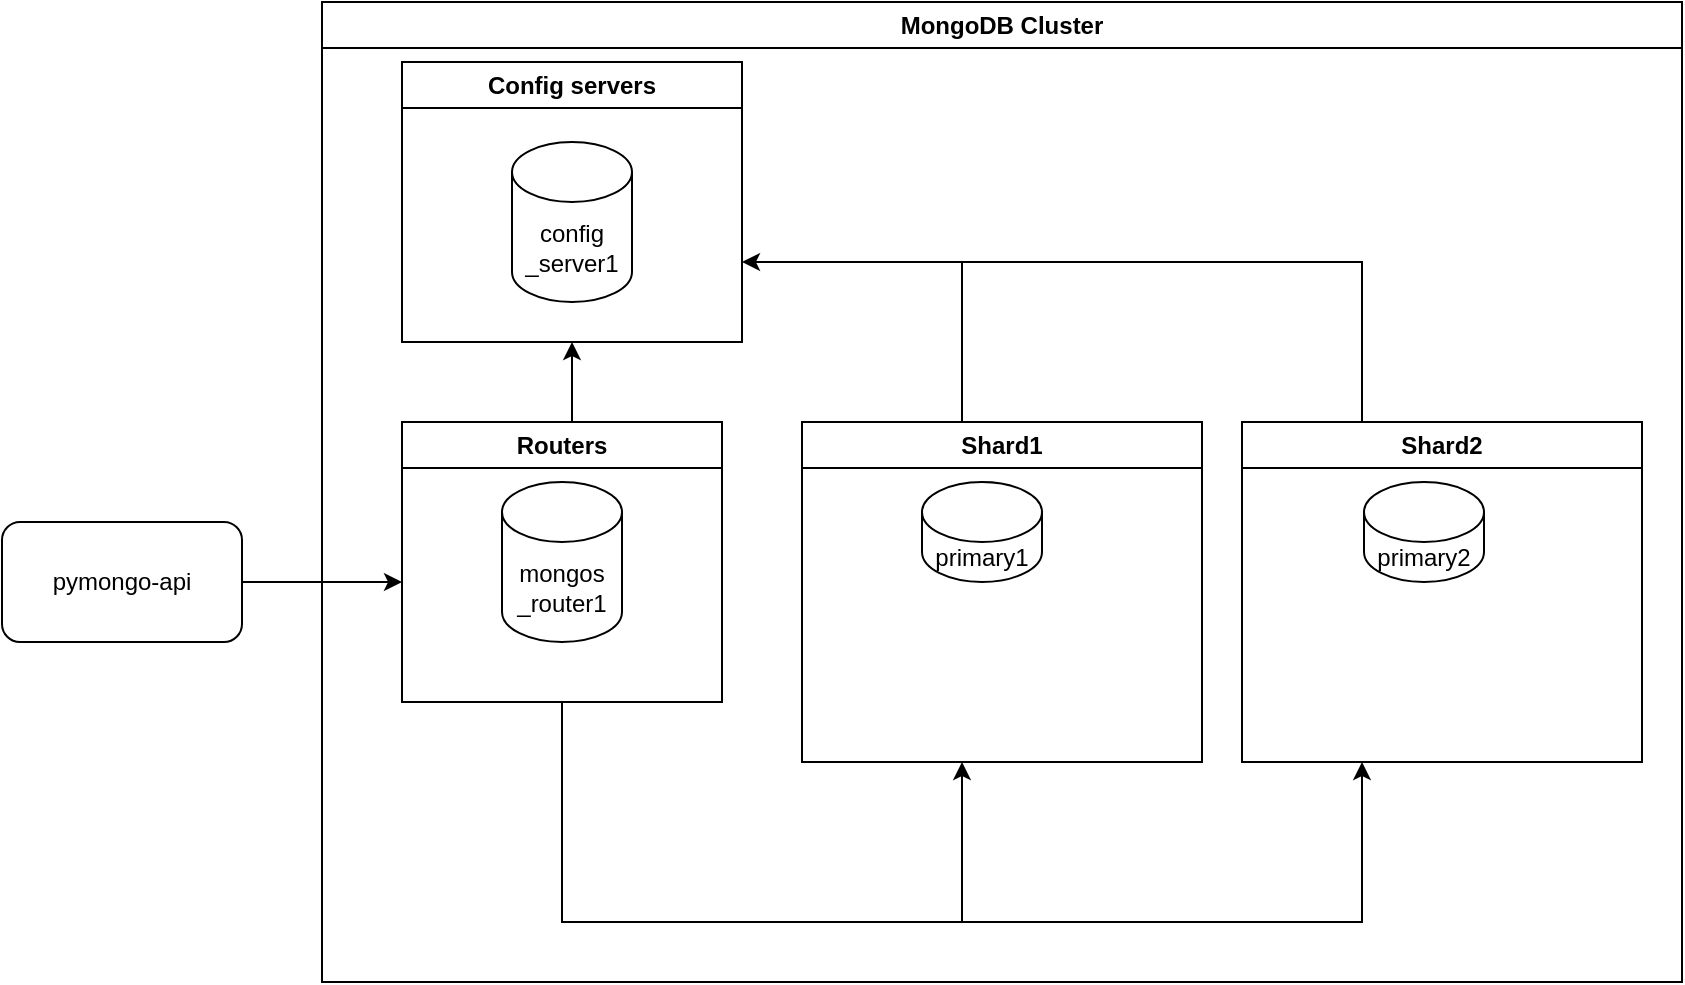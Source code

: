 <mxfile version="25.0.2">
  <diagram name="Page-1" id="-H_mtQnk-PTXWXPvYvuk">
    <mxGraphModel dx="956" dy="566" grid="1" gridSize="10" guides="1" tooltips="1" connect="1" arrows="1" fold="1" page="1" pageScale="1" pageWidth="1169" pageHeight="827" math="0" shadow="0">
      <root>
        <mxCell id="0" />
        <mxCell id="1" parent="0" />
        <mxCell id="zA23MoTUsTF4_91t8viU-3" value="pymongo-api" style="rounded=1;whiteSpace=wrap;html=1;" parent="1" vertex="1">
          <mxGeometry x="360" y="290" width="120" height="60" as="geometry" />
        </mxCell>
        <mxCell id="zA23MoTUsTF4_91t8viU-4" style="edgeStyle=orthogonalEdgeStyle;rounded=0;orthogonalLoop=1;jettySize=auto;html=1;exitX=1;exitY=0.5;exitDx=0;exitDy=0;entryX=0;entryY=0.5;entryDx=0;entryDy=0;entryPerimeter=0;" parent="1" source="zA23MoTUsTF4_91t8viU-3" edge="1">
          <mxGeometry relative="1" as="geometry">
            <mxPoint x="560" y="320" as="targetPoint" />
          </mxGeometry>
        </mxCell>
        <mxCell id="tRG0l4rCsicoEUU-kxQ4-7" value="" style="edgeStyle=orthogonalEdgeStyle;rounded=0;orthogonalLoop=1;jettySize=auto;html=1;" parent="1" source="tRG0l4rCsicoEUU-kxQ4-1" target="tRG0l4rCsicoEUU-kxQ4-4" edge="1">
          <mxGeometry relative="1" as="geometry">
            <mxPoint x="640" y="200" as="targetPoint" />
            <Array as="points">
              <mxPoint x="645" y="230" />
              <mxPoint x="645" y="230" />
            </Array>
          </mxGeometry>
        </mxCell>
        <mxCell id="tRG0l4rCsicoEUU-kxQ4-1" value="Routers" style="swimlane;whiteSpace=wrap;html=1;" parent="1" vertex="1">
          <mxGeometry x="560" y="240" width="160" height="140" as="geometry">
            <mxRectangle x="560" y="240" width="80" height="30" as="alternateBounds" />
          </mxGeometry>
        </mxCell>
        <mxCell id="tRG0l4rCsicoEUU-kxQ4-3" value="mongos _router1" style="shape=cylinder3;whiteSpace=wrap;html=1;boundedLbl=1;backgroundOutline=1;size=15;" parent="tRG0l4rCsicoEUU-kxQ4-1" vertex="1">
          <mxGeometry x="50" y="30" width="60" height="80" as="geometry" />
        </mxCell>
        <mxCell id="tRG0l4rCsicoEUU-kxQ4-4" value="Config servers" style="swimlane;whiteSpace=wrap;html=1;" parent="1" vertex="1">
          <mxGeometry x="560" y="60" width="170" height="140" as="geometry">
            <mxRectangle x="560" y="60" width="120" height="30" as="alternateBounds" />
          </mxGeometry>
        </mxCell>
        <mxCell id="tRG0l4rCsicoEUU-kxQ4-8" value="config _server1" style="shape=cylinder3;whiteSpace=wrap;html=1;boundedLbl=1;backgroundOutline=1;size=15;" parent="tRG0l4rCsicoEUU-kxQ4-4" vertex="1">
          <mxGeometry x="55" y="40" width="60" height="80" as="geometry" />
        </mxCell>
        <mxCell id="tRG0l4rCsicoEUU-kxQ4-9" value="Shard1" style="swimlane;whiteSpace=wrap;html=1;" parent="1" vertex="1">
          <mxGeometry x="760" y="240" width="200" height="170" as="geometry" />
        </mxCell>
        <mxCell id="tRG0l4rCsicoEUU-kxQ4-22" value="primary1" style="shape=cylinder3;whiteSpace=wrap;html=1;boundedLbl=1;backgroundOutline=1;size=15;" parent="tRG0l4rCsicoEUU-kxQ4-9" vertex="1">
          <mxGeometry x="60" y="30" width="60" height="50" as="geometry" />
        </mxCell>
        <mxCell id="tRG0l4rCsicoEUU-kxQ4-18" value="" style="endArrow=classic;html=1;rounded=0;" parent="1" edge="1">
          <mxGeometry width="50" height="50" relative="1" as="geometry">
            <mxPoint x="1040" y="240" as="sourcePoint" />
            <mxPoint x="730" y="160" as="targetPoint" />
            <Array as="points">
              <mxPoint x="1040" y="160" />
            </Array>
          </mxGeometry>
        </mxCell>
        <mxCell id="tRG0l4rCsicoEUU-kxQ4-21" value="" style="endArrow=none;html=1;rounded=0;" parent="1" edge="1">
          <mxGeometry width="50" height="50" relative="1" as="geometry">
            <mxPoint x="840" y="240" as="sourcePoint" />
            <mxPoint x="840" y="160" as="targetPoint" />
          </mxGeometry>
        </mxCell>
        <mxCell id="tRG0l4rCsicoEUU-kxQ4-29" value="" style="group" parent="1" vertex="1" connectable="0">
          <mxGeometry x="640" y="410" width="400" height="80" as="geometry" />
        </mxCell>
        <mxCell id="tRG0l4rCsicoEUU-kxQ4-15" value="" style="endArrow=classic;html=1;rounded=0;exitX=0.5;exitY=1;exitDx=0;exitDy=0;" parent="tRG0l4rCsicoEUU-kxQ4-29" source="tRG0l4rCsicoEUU-kxQ4-1" edge="1">
          <mxGeometry width="50" height="50" relative="1" as="geometry">
            <mxPoint x="30" y="80" as="sourcePoint" />
            <mxPoint x="400" as="targetPoint" />
            <Array as="points">
              <mxPoint y="80" />
              <mxPoint x="200" y="80" />
              <mxPoint x="400" y="80" />
            </Array>
          </mxGeometry>
        </mxCell>
        <mxCell id="tRG0l4rCsicoEUU-kxQ4-16" value="" style="endArrow=classic;html=1;rounded=0;" parent="tRG0l4rCsicoEUU-kxQ4-29" edge="1">
          <mxGeometry width="50" height="50" relative="1" as="geometry">
            <mxPoint x="200" y="80" as="sourcePoint" />
            <mxPoint x="200" as="targetPoint" />
          </mxGeometry>
        </mxCell>
        <mxCell id="tRG0l4rCsicoEUU-kxQ4-43" value="Shard2" style="swimlane;whiteSpace=wrap;html=1;" parent="1" vertex="1">
          <mxGeometry x="980" y="240" width="200" height="170" as="geometry" />
        </mxCell>
        <mxCell id="tRG0l4rCsicoEUU-kxQ4-44" value="primary2" style="shape=cylinder3;whiteSpace=wrap;html=1;boundedLbl=1;backgroundOutline=1;size=15;" parent="tRG0l4rCsicoEUU-kxQ4-43" vertex="1">
          <mxGeometry x="61" y="30" width="60" height="50" as="geometry" />
        </mxCell>
        <mxCell id="tRG0l4rCsicoEUU-kxQ4-49" value="MongoDB Cluster" style="swimlane;whiteSpace=wrap;html=1;" parent="1" vertex="1">
          <mxGeometry x="520" y="30" width="680" height="490" as="geometry" />
        </mxCell>
      </root>
    </mxGraphModel>
  </diagram>
</mxfile>
